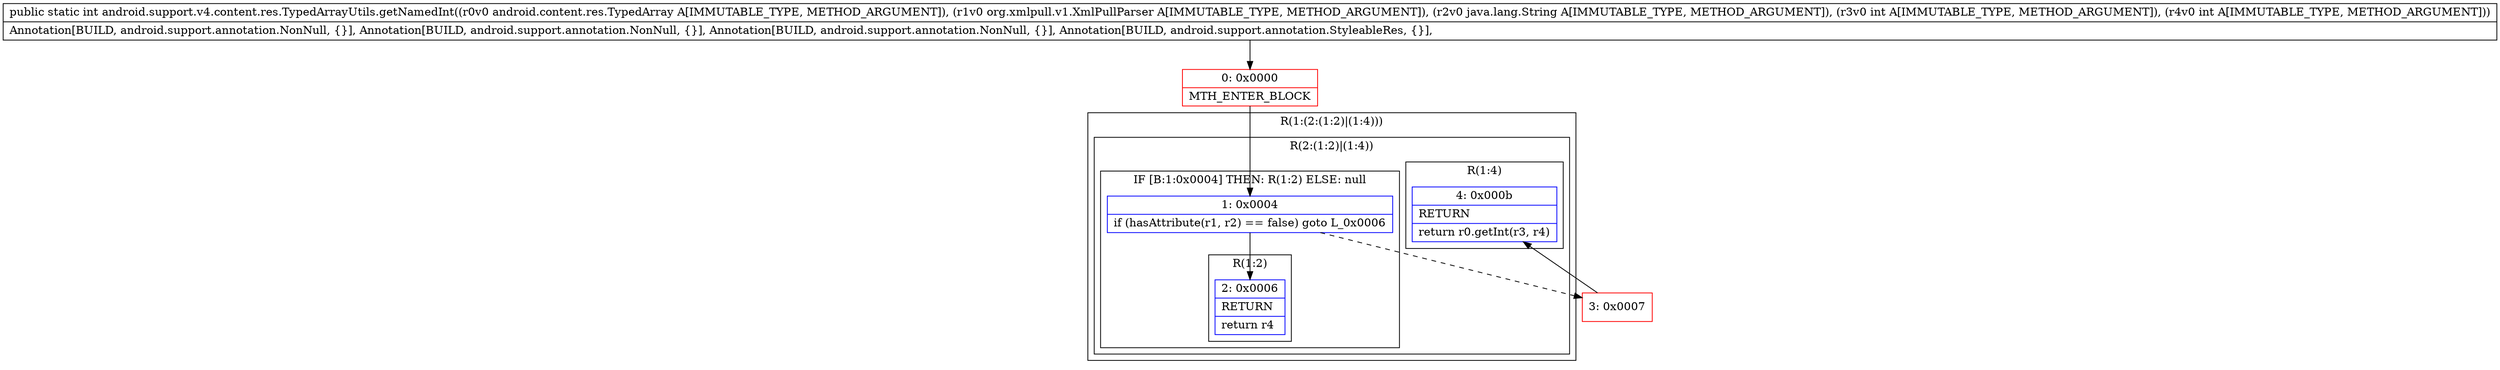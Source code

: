 digraph "CFG forandroid.support.v4.content.res.TypedArrayUtils.getNamedInt(Landroid\/content\/res\/TypedArray;Lorg\/xmlpull\/v1\/XmlPullParser;Ljava\/lang\/String;II)I" {
subgraph cluster_Region_2033814511 {
label = "R(1:(2:(1:2)|(1:4)))";
node [shape=record,color=blue];
subgraph cluster_Region_15752221 {
label = "R(2:(1:2)|(1:4))";
node [shape=record,color=blue];
subgraph cluster_IfRegion_149836895 {
label = "IF [B:1:0x0004] THEN: R(1:2) ELSE: null";
node [shape=record,color=blue];
Node_1 [shape=record,label="{1\:\ 0x0004|if (hasAttribute(r1, r2) == false) goto L_0x0006\l}"];
subgraph cluster_Region_1007757258 {
label = "R(1:2)";
node [shape=record,color=blue];
Node_2 [shape=record,label="{2\:\ 0x0006|RETURN\l|return r4\l}"];
}
}
subgraph cluster_Region_163755348 {
label = "R(1:4)";
node [shape=record,color=blue];
Node_4 [shape=record,label="{4\:\ 0x000b|RETURN\l|return r0.getInt(r3, r4)\l}"];
}
}
}
Node_0 [shape=record,color=red,label="{0\:\ 0x0000|MTH_ENTER_BLOCK\l}"];
Node_3 [shape=record,color=red,label="{3\:\ 0x0007}"];
MethodNode[shape=record,label="{public static int android.support.v4.content.res.TypedArrayUtils.getNamedInt((r0v0 android.content.res.TypedArray A[IMMUTABLE_TYPE, METHOD_ARGUMENT]), (r1v0 org.xmlpull.v1.XmlPullParser A[IMMUTABLE_TYPE, METHOD_ARGUMENT]), (r2v0 java.lang.String A[IMMUTABLE_TYPE, METHOD_ARGUMENT]), (r3v0 int A[IMMUTABLE_TYPE, METHOD_ARGUMENT]), (r4v0 int A[IMMUTABLE_TYPE, METHOD_ARGUMENT]))  | Annotation[BUILD, android.support.annotation.NonNull, \{\}], Annotation[BUILD, android.support.annotation.NonNull, \{\}], Annotation[BUILD, android.support.annotation.NonNull, \{\}], Annotation[BUILD, android.support.annotation.StyleableRes, \{\}], \l}"];
MethodNode -> Node_0;
Node_1 -> Node_2;
Node_1 -> Node_3[style=dashed];
Node_0 -> Node_1;
Node_3 -> Node_4;
}

